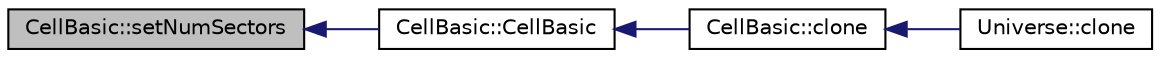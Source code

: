 digraph "CellBasic::setNumSectors"
{
  edge [fontname="Helvetica",fontsize="10",labelfontname="Helvetica",labelfontsize="10"];
  node [fontname="Helvetica",fontsize="10",shape=record];
  rankdir="LR";
  Node1 [label="CellBasic::setNumSectors",height=0.2,width=0.4,color="black", fillcolor="grey75", style="filled" fontcolor="black"];
  Node1 -> Node2 [dir="back",color="midnightblue",fontsize="10",style="solid",fontname="Helvetica"];
  Node2 [label="CellBasic::CellBasic",height=0.2,width=0.4,color="black", fillcolor="white", style="filled",URL="$classCellBasic.html#ae40a1bd96323a32693d1088bd9b9a1cc"];
  Node2 -> Node3 [dir="back",color="midnightblue",fontsize="10",style="solid",fontname="Helvetica"];
  Node3 [label="CellBasic::clone",height=0.2,width=0.4,color="black", fillcolor="white", style="filled",URL="$classCellBasic.html#a11467ff4cc874cb9688ff12feef184a6",tooltip="Create a duplicate of the CellBasic."];
  Node3 -> Node4 [dir="back",color="midnightblue",fontsize="10",style="solid",fontname="Helvetica"];
  Node4 [label="Universe::clone",height=0.2,width=0.4,color="black", fillcolor="white", style="filled",URL="$classUniverse.html#a6f7c4480848e68b07ce2a6844b450f90",tooltip="Clones this Universe and all of the Cells within it and returns it."];
}
